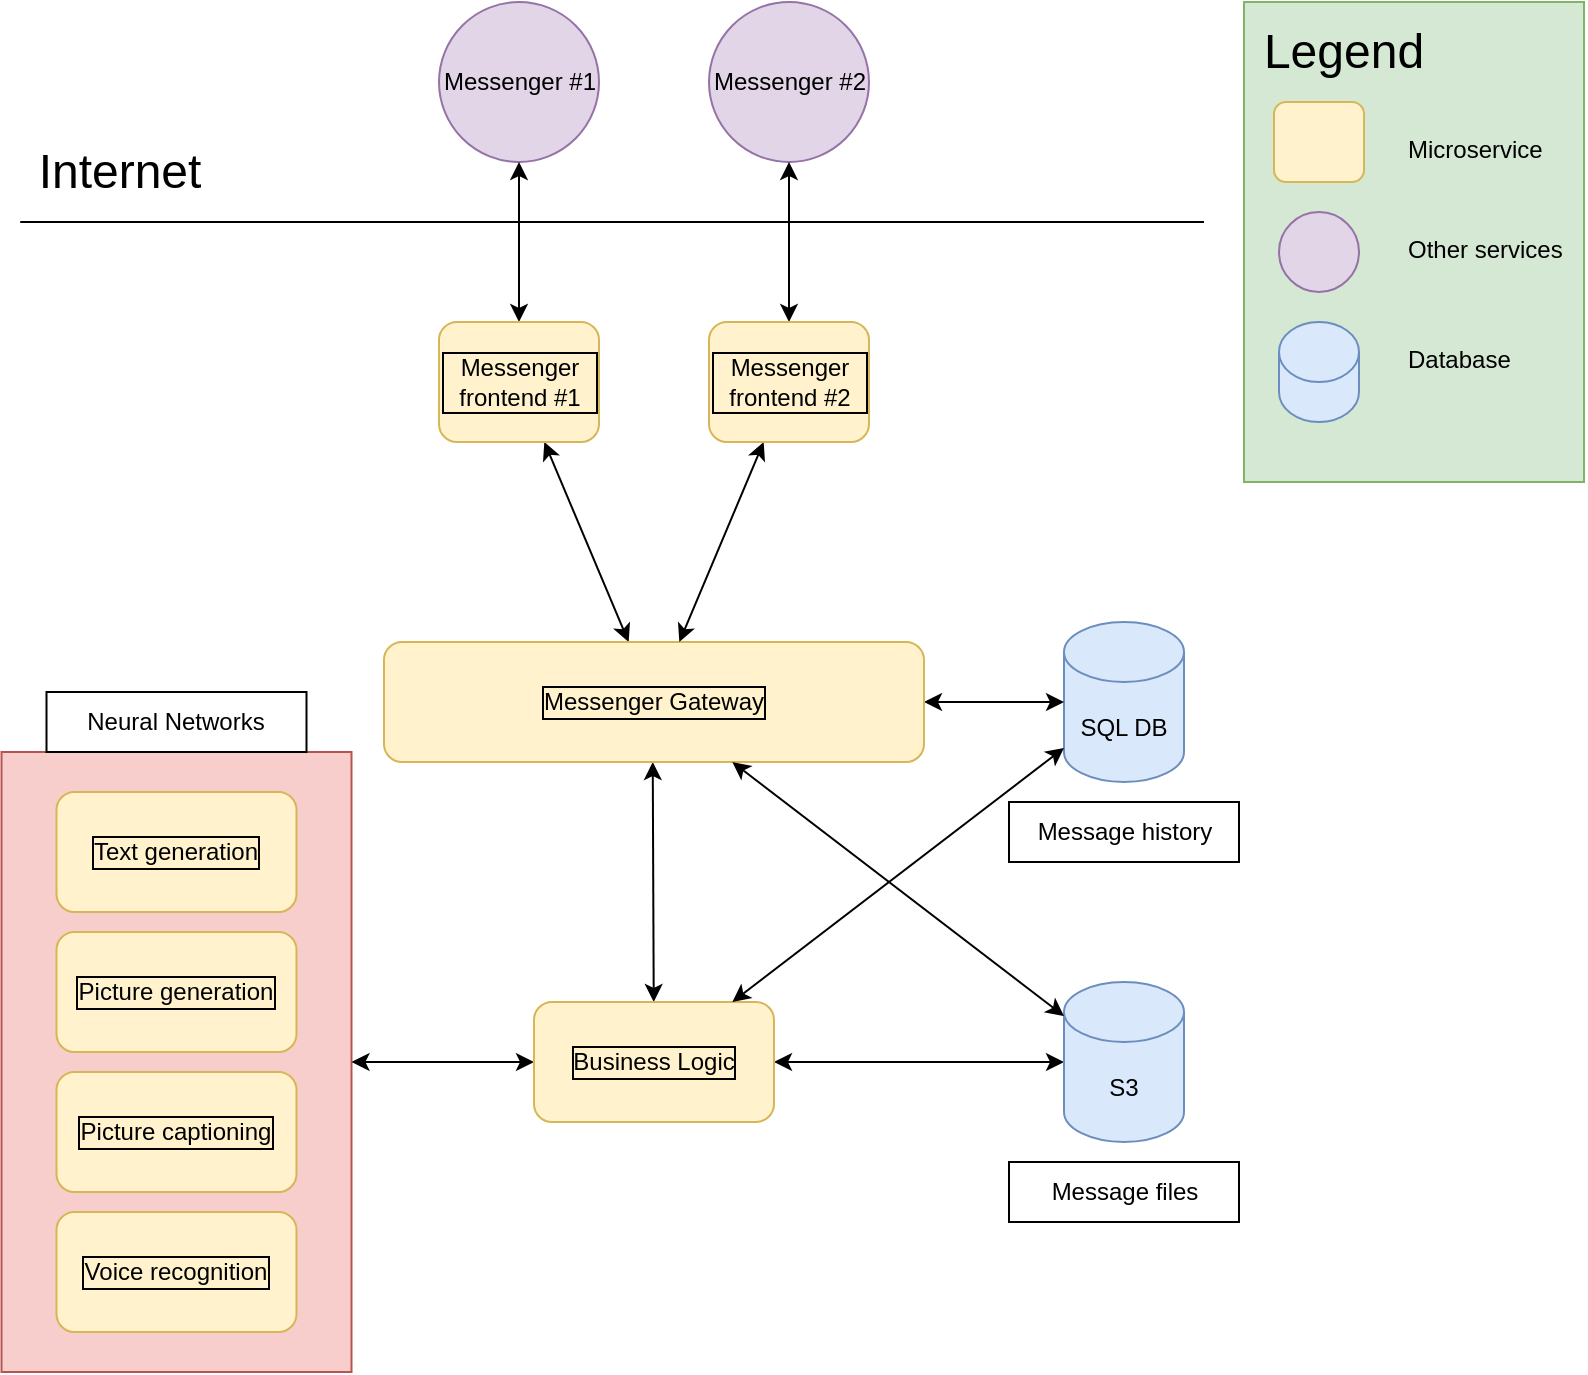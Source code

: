 <mxfile version="21.0.6" type="device"><diagram name="Page-1" id="DI4P1r5WtoY5cku3xRvS"><mxGraphModel dx="2074" dy="1309" grid="1" gridSize="10" guides="1" tooltips="1" connect="1" arrows="1" fold="1" page="1" pageScale="1" pageWidth="850" pageHeight="1100" math="0" shadow="0"><root><mxCell id="0"/><mxCell id="1" parent="0"/><mxCell id="Gu5GCq9XkJRRDgxWczrZ-65" value="" style="rounded=0;whiteSpace=wrap;html=1;labelBorderColor=default;fontSize=24;fillColor=#d5e8d4;strokeColor=#82b366;" parent="1" vertex="1"><mxGeometry x="650" y="40" width="170" height="240" as="geometry"/></mxCell><mxCell id="Gu5GCq9XkJRRDgxWczrZ-7" value="" style="whiteSpace=wrap;html=1;fillColor=#f8cecc;strokeColor=#b85450;" parent="1" vertex="1"><mxGeometry x="28.75" y="415" width="175" height="310" as="geometry"/></mxCell><mxCell id="Gu5GCq9XkJRRDgxWczrZ-8" value="Neural Networks" style="text;html=1;strokeColor=default;fillColor=none;align=center;verticalAlign=middle;whiteSpace=wrap;rounded=0;" parent="1" vertex="1"><mxGeometry x="51.25" y="385" width="130" height="30" as="geometry"/></mxCell><mxCell id="Gu5GCq9XkJRRDgxWczrZ-16" value="" style="endArrow=classic;startArrow=classic;html=1;rounded=0;" parent="1" source="Gu5GCq9XkJRRDgxWczrZ-7" target="Gu5GCq9XkJRRDgxWczrZ-49" edge="1"><mxGeometry width="50" height="50" relative="1" as="geometry"><mxPoint x="364.37" y="530" as="sourcePoint"/><mxPoint x="314.37" y="580" as="targetPoint"/></mxGeometry></mxCell><mxCell id="Gu5GCq9XkJRRDgxWczrZ-19" value="" style="endArrow=classic;startArrow=classic;html=1;rounded=0;" parent="1" source="Gu5GCq9XkJRRDgxWczrZ-47" target="Gu5GCq9XkJRRDgxWczrZ-48" edge="1"><mxGeometry width="50" height="50" relative="1" as="geometry"><mxPoint x="354.491" y="360" as="sourcePoint"/><mxPoint x="354.37" y="280" as="targetPoint"/></mxGeometry></mxCell><mxCell id="Gu5GCq9XkJRRDgxWczrZ-21" value="SQL DB" style="shape=cylinder3;whiteSpace=wrap;html=1;boundedLbl=1;backgroundOutline=1;size=15;fillColor=#dae8fc;strokeColor=#6c8ebf;" parent="1" vertex="1"><mxGeometry x="560" y="350" width="60" height="80" as="geometry"/></mxCell><mxCell id="Gu5GCq9XkJRRDgxWczrZ-24" value="" style="endArrow=classic;startArrow=classic;html=1;rounded=0;" parent="1" source="Gu5GCq9XkJRRDgxWczrZ-47" target="Gu5GCq9XkJRRDgxWczrZ-21" edge="1"><mxGeometry width="50" height="50" relative="1" as="geometry"><mxPoint x="514.37" y="390" as="sourcePoint"/><mxPoint x="304.37" y="440" as="targetPoint"/></mxGeometry></mxCell><mxCell id="Gu5GCq9XkJRRDgxWczrZ-27" value="" style="endArrow=classic;startArrow=classic;html=1;rounded=0;" parent="1" source="Gu5GCq9XkJRRDgxWczrZ-49" edge="1"><mxGeometry width="50" height="50" relative="1" as="geometry"><mxPoint x="353.656" y="540.006" as="sourcePoint"/><mxPoint x="354.37" y="420" as="targetPoint"/></mxGeometry></mxCell><mxCell id="Gu5GCq9XkJRRDgxWczrZ-28" value="Messenger #1" style="ellipse;whiteSpace=wrap;html=1;aspect=fixed;fillColor=#e1d5e7;strokeColor=#9673a6;" parent="1" vertex="1"><mxGeometry x="247.5" y="40" width="80" height="80" as="geometry"/></mxCell><mxCell id="Gu5GCq9XkJRRDgxWczrZ-30" value="Messenger #2" style="ellipse;whiteSpace=wrap;html=1;aspect=fixed;fillColor=#e1d5e7;strokeColor=#9673a6;" parent="1" vertex="1"><mxGeometry x="382.5" y="40" width="80" height="80" as="geometry"/></mxCell><mxCell id="Gu5GCq9XkJRRDgxWczrZ-32" value="Internet" style="text;html=1;strokeColor=none;fillColor=none;align=center;verticalAlign=middle;whiteSpace=wrap;rounded=0;fontSize=24;" parent="1" vertex="1"><mxGeometry x="58.12" y="110" width="60" height="30" as="geometry"/></mxCell><mxCell id="Gu5GCq9XkJRRDgxWczrZ-33" value="" style="endArrow=none;html=1;rounded=0;" parent="1" edge="1"><mxGeometry width="50" height="50" relative="1" as="geometry"><mxPoint x="38.12" y="150" as="sourcePoint"/><mxPoint x="630" y="150" as="targetPoint"/></mxGeometry></mxCell><mxCell id="Gu5GCq9XkJRRDgxWczrZ-41" value="" style="endArrow=classic;startArrow=classic;html=1;rounded=0;" parent="1" target="Gu5GCq9XkJRRDgxWczrZ-28" edge="1"><mxGeometry width="50" height="50" relative="1" as="geometry"><mxPoint x="287.5" y="200" as="sourcePoint"/><mxPoint x="340" y="370" as="targetPoint"/></mxGeometry></mxCell><mxCell id="Gu5GCq9XkJRRDgxWczrZ-43" value="" style="endArrow=classic;startArrow=classic;html=1;rounded=0;" parent="1" target="Gu5GCq9XkJRRDgxWczrZ-30" edge="1" source="0pIjKOT6wwqgxoqa__UZ-1"><mxGeometry width="50" height="50" relative="1" as="geometry"><mxPoint x="422.5" y="200" as="sourcePoint"/><mxPoint x="232.5" y="370" as="targetPoint"/></mxGeometry></mxCell><mxCell id="Gu5GCq9XkJRRDgxWczrZ-45" value="" style="endArrow=classic;startArrow=classic;html=1;rounded=0;fontSize=24;" parent="1" source="GBo6oLDyHjq923zF0jXs-1" target="Gu5GCq9XkJRRDgxWczrZ-49" edge="1"><mxGeometry width="50" height="50" relative="1" as="geometry"><mxPoint x="254.37" y="430" as="sourcePoint"/><mxPoint x="389.508" y="570.886" as="targetPoint"/></mxGeometry></mxCell><mxCell id="Gu5GCq9XkJRRDgxWczrZ-47" value="Messenger Gateway" style="rounded=1;whiteSpace=wrap;html=1;labelBorderColor=default;fontSize=12;fillColor=#fff2cc;strokeColor=#d6b656;" parent="1" vertex="1"><mxGeometry x="220" y="360" width="270" height="60" as="geometry"/></mxCell><mxCell id="Gu5GCq9XkJRRDgxWczrZ-48" value="Messenger frontend #1" style="rounded=1;whiteSpace=wrap;html=1;labelBorderColor=default;fontSize=12;fillColor=#fff2cc;strokeColor=#d6b656;" parent="1" vertex="1"><mxGeometry x="247.5" y="200" width="80" height="60" as="geometry"/></mxCell><mxCell id="Gu5GCq9XkJRRDgxWczrZ-49" value="Business Logic" style="rounded=1;whiteSpace=wrap;html=1;labelBorderColor=default;fontSize=12;fillColor=#fff2cc;strokeColor=#d6b656;" parent="1" vertex="1"><mxGeometry x="295" y="540" width="120" height="60" as="geometry"/></mxCell><mxCell id="Gu5GCq9XkJRRDgxWczrZ-54" value="" style="endArrow=classic;startArrow=classic;html=1;rounded=0;fontSize=12;" parent="1" source="Gu5GCq9XkJRRDgxWczrZ-47" target="0pIjKOT6wwqgxoqa__UZ-1" edge="1"><mxGeometry width="50" height="50" relative="1" as="geometry"><mxPoint x="294.37" y="260" as="sourcePoint"/><mxPoint x="409.588" y="260" as="targetPoint"/></mxGeometry></mxCell><mxCell id="Gu5GCq9XkJRRDgxWczrZ-55" value="Picture captioning" style="rounded=1;whiteSpace=wrap;html=1;labelBorderColor=default;fontSize=12;fillColor=#fff2cc;strokeColor=#d6b656;" parent="1" vertex="1"><mxGeometry x="56.25" y="575" width="120" height="60" as="geometry"/></mxCell><mxCell id="Gu5GCq9XkJRRDgxWczrZ-56" value="Picture generation" style="rounded=1;whiteSpace=wrap;html=1;labelBorderColor=default;fontSize=12;fillColor=#fff2cc;strokeColor=#d6b656;" parent="1" vertex="1"><mxGeometry x="56.25" y="505" width="120" height="60" as="geometry"/></mxCell><mxCell id="Gu5GCq9XkJRRDgxWczrZ-60" value="Legend" style="text;html=1;strokeColor=none;fillColor=none;align=center;verticalAlign=middle;whiteSpace=wrap;rounded=0;fontSize=24;" parent="1" vertex="1"><mxGeometry x="670" y="50" width="60" height="30" as="geometry"/></mxCell><mxCell id="Gu5GCq9XkJRRDgxWczrZ-61" value="" style="rounded=1;whiteSpace=wrap;html=1;labelBorderColor=default;fontSize=12;fillColor=#fff2cc;strokeColor=#d6b656;" parent="1" vertex="1"><mxGeometry x="665" y="90" width="45" height="40" as="geometry"/></mxCell><mxCell id="Gu5GCq9XkJRRDgxWczrZ-62" value="" style="ellipse;whiteSpace=wrap;html=1;aspect=fixed;labelBorderColor=default;fontSize=12;fillColor=#e1d5e7;strokeColor=#9673a6;" parent="1" vertex="1"><mxGeometry x="667.5" y="145" width="40" height="40" as="geometry"/></mxCell><mxCell id="Gu5GCq9XkJRRDgxWczrZ-63" value="" style="shape=cylinder3;whiteSpace=wrap;html=1;boundedLbl=1;backgroundOutline=1;size=15;labelBorderColor=default;fontSize=12;fillColor=#dae8fc;strokeColor=#6c8ebf;" parent="1" vertex="1"><mxGeometry x="667.5" y="200" width="40" height="50" as="geometry"/></mxCell><mxCell id="Gu5GCq9XkJRRDgxWczrZ-66" value="&lt;font style=&quot;font-size: 12px;&quot;&gt;Microservice&lt;/font&gt;" style="text;html=1;strokeColor=none;fillColor=none;align=left;verticalAlign=middle;whiteSpace=wrap;rounded=0;fontSize=24;" parent="1" vertex="1"><mxGeometry x="730" y="95" width="60" height="30" as="geometry"/></mxCell><mxCell id="Gu5GCq9XkJRRDgxWczrZ-67" value="&lt;font style=&quot;font-size: 12px;&quot;&gt;Other services&lt;/font&gt;" style="text;html=1;strokeColor=none;fillColor=none;align=left;verticalAlign=middle;whiteSpace=wrap;rounded=0;fontSize=24;" parent="1" vertex="1"><mxGeometry x="730" y="145" width="90" height="30" as="geometry"/></mxCell><mxCell id="Gu5GCq9XkJRRDgxWczrZ-68" value="&lt;font style=&quot;font-size: 12px;&quot;&gt;Database&lt;/font&gt;" style="text;html=1;strokeColor=none;fillColor=none;align=left;verticalAlign=middle;whiteSpace=wrap;rounded=0;fontSize=24;" parent="1" vertex="1"><mxGeometry x="730" y="200" width="90" height="30" as="geometry"/></mxCell><mxCell id="GBo6oLDyHjq923zF0jXs-1" value="S3" style="shape=cylinder3;whiteSpace=wrap;html=1;boundedLbl=1;backgroundOutline=1;size=15;fillColor=#dae8fc;strokeColor=#6c8ebf;" parent="1" vertex="1"><mxGeometry x="560" y="530" width="60" height="80" as="geometry"/></mxCell><mxCell id="GBo6oLDyHjq923zF0jXs-2" value="" style="endArrow=classic;startArrow=classic;html=1;rounded=0;" parent="1" source="Gu5GCq9XkJRRDgxWczrZ-47" target="GBo6oLDyHjq923zF0jXs-1" edge="1"><mxGeometry width="50" height="50" relative="1" as="geometry"><mxPoint x="444" y="400" as="sourcePoint"/><mxPoint x="584" y="400" as="targetPoint"/></mxGeometry></mxCell><mxCell id="GBo6oLDyHjq923zF0jXs-4" value="" style="endArrow=classic;startArrow=classic;html=1;rounded=0;fontSize=24;" parent="1" source="Gu5GCq9XkJRRDgxWczrZ-21" target="Gu5GCq9XkJRRDgxWczrZ-49" edge="1"><mxGeometry width="50" height="50" relative="1" as="geometry"><mxPoint x="584" y="535" as="sourcePoint"/><mxPoint x="424" y="560" as="targetPoint"/></mxGeometry></mxCell><mxCell id="GBo6oLDyHjq923zF0jXs-5" value="Voice recognition" style="rounded=1;whiteSpace=wrap;html=1;labelBorderColor=default;fontSize=12;fillColor=#fff2cc;strokeColor=#d6b656;" parent="1" vertex="1"><mxGeometry x="56.25" y="645" width="120" height="60" as="geometry"/></mxCell><mxCell id="GBo6oLDyHjq923zF0jXs-7" value="Text generation" style="rounded=1;whiteSpace=wrap;html=1;labelBorderColor=default;fontSize=12;fillColor=#fff2cc;strokeColor=#d6b656;" parent="1" vertex="1"><mxGeometry x="56.25" y="435" width="120" height="60" as="geometry"/></mxCell><mxCell id="GBo6oLDyHjq923zF0jXs-8" value="Message history" style="text;html=1;strokeColor=default;fillColor=none;align=center;verticalAlign=middle;whiteSpace=wrap;rounded=0;" parent="1" vertex="1"><mxGeometry x="532.5" y="440" width="115" height="30" as="geometry"/></mxCell><mxCell id="GBo6oLDyHjq923zF0jXs-9" value="Message files" style="text;html=1;strokeColor=default;fillColor=none;align=center;verticalAlign=middle;whiteSpace=wrap;rounded=0;" parent="1" vertex="1"><mxGeometry x="532.5" y="620" width="115" height="30" as="geometry"/></mxCell><mxCell id="0pIjKOT6wwqgxoqa__UZ-1" value="Messenger frontend #2" style="rounded=1;whiteSpace=wrap;html=1;labelBorderColor=default;fontSize=12;fillColor=#fff2cc;strokeColor=#d6b656;" vertex="1" parent="1"><mxGeometry x="382.5" y="200" width="80" height="60" as="geometry"/></mxCell></root></mxGraphModel></diagram></mxfile>